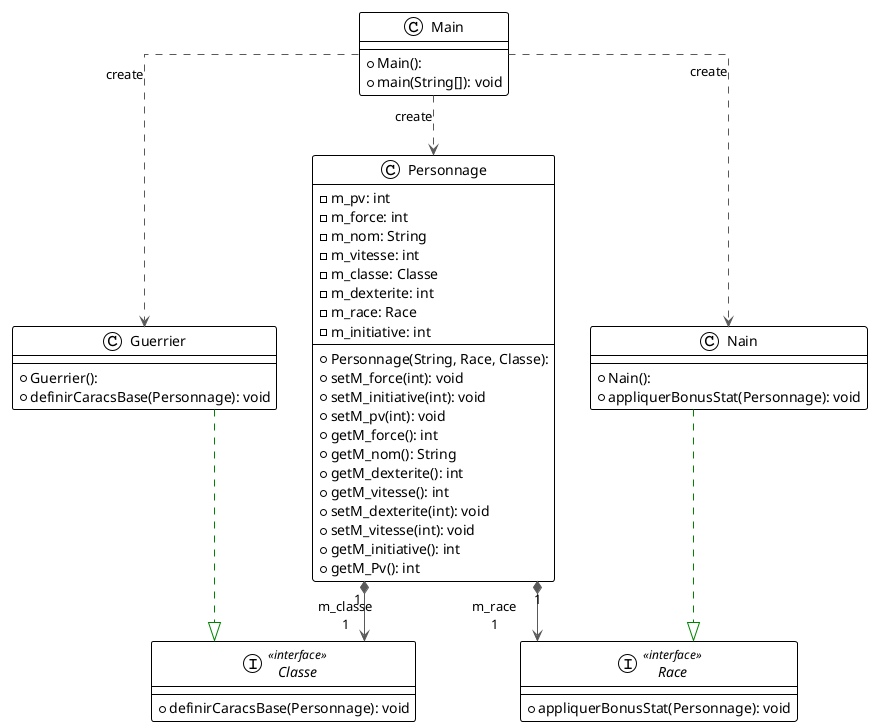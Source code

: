 @startuml

!theme plain
top to bottom direction
skinparam linetype ortho

interface Classe << interface >> {
  + definirCaracsBase(Personnage): void
}
class Guerrier {
  + Guerrier(): 
  + definirCaracsBase(Personnage): void
}
class Main {
  + Main(): 
  + main(String[]): void
}
class Nain {
  + Nain(): 
  + appliquerBonusStat(Personnage): void
}
class Personnage {
  + Personnage(String, Race, Classe): 
  - m_pv: int
  - m_force: int
  - m_nom: String
  - m_vitesse: int
  - m_classe: Classe
  - m_dexterite: int
  - m_race: Race
  - m_initiative: int
  + setM_force(int): void
  + setM_initiative(int): void
  + setM_pv(int): void
  + getM_force(): int
  + getM_nom(): String
  + getM_dexterite(): int
  + getM_vitesse(): int
  + setM_dexterite(int): void
  + setM_vitesse(int): void
  + getM_initiative(): int
  + getM_Pv(): int
}
interface Race << interface >> {
  + appliquerBonusStat(Personnage): void
}

Guerrier    -[#008200,dashed]-^  Classe     
Main        -[#595959,dashed]->  Guerrier   : "«create»"
Main        -[#595959,dashed]->  Nain       : "«create»"
Main        -[#595959,dashed]->  Personnage : "«create»"
Nain        -[#008200,dashed]-^  Race       
Personnage "1" *-[#595959,plain]-> "m_classe\n1" Classe     
Personnage "1" *-[#595959,plain]-> "m_race\n1" Race       
@enduml
